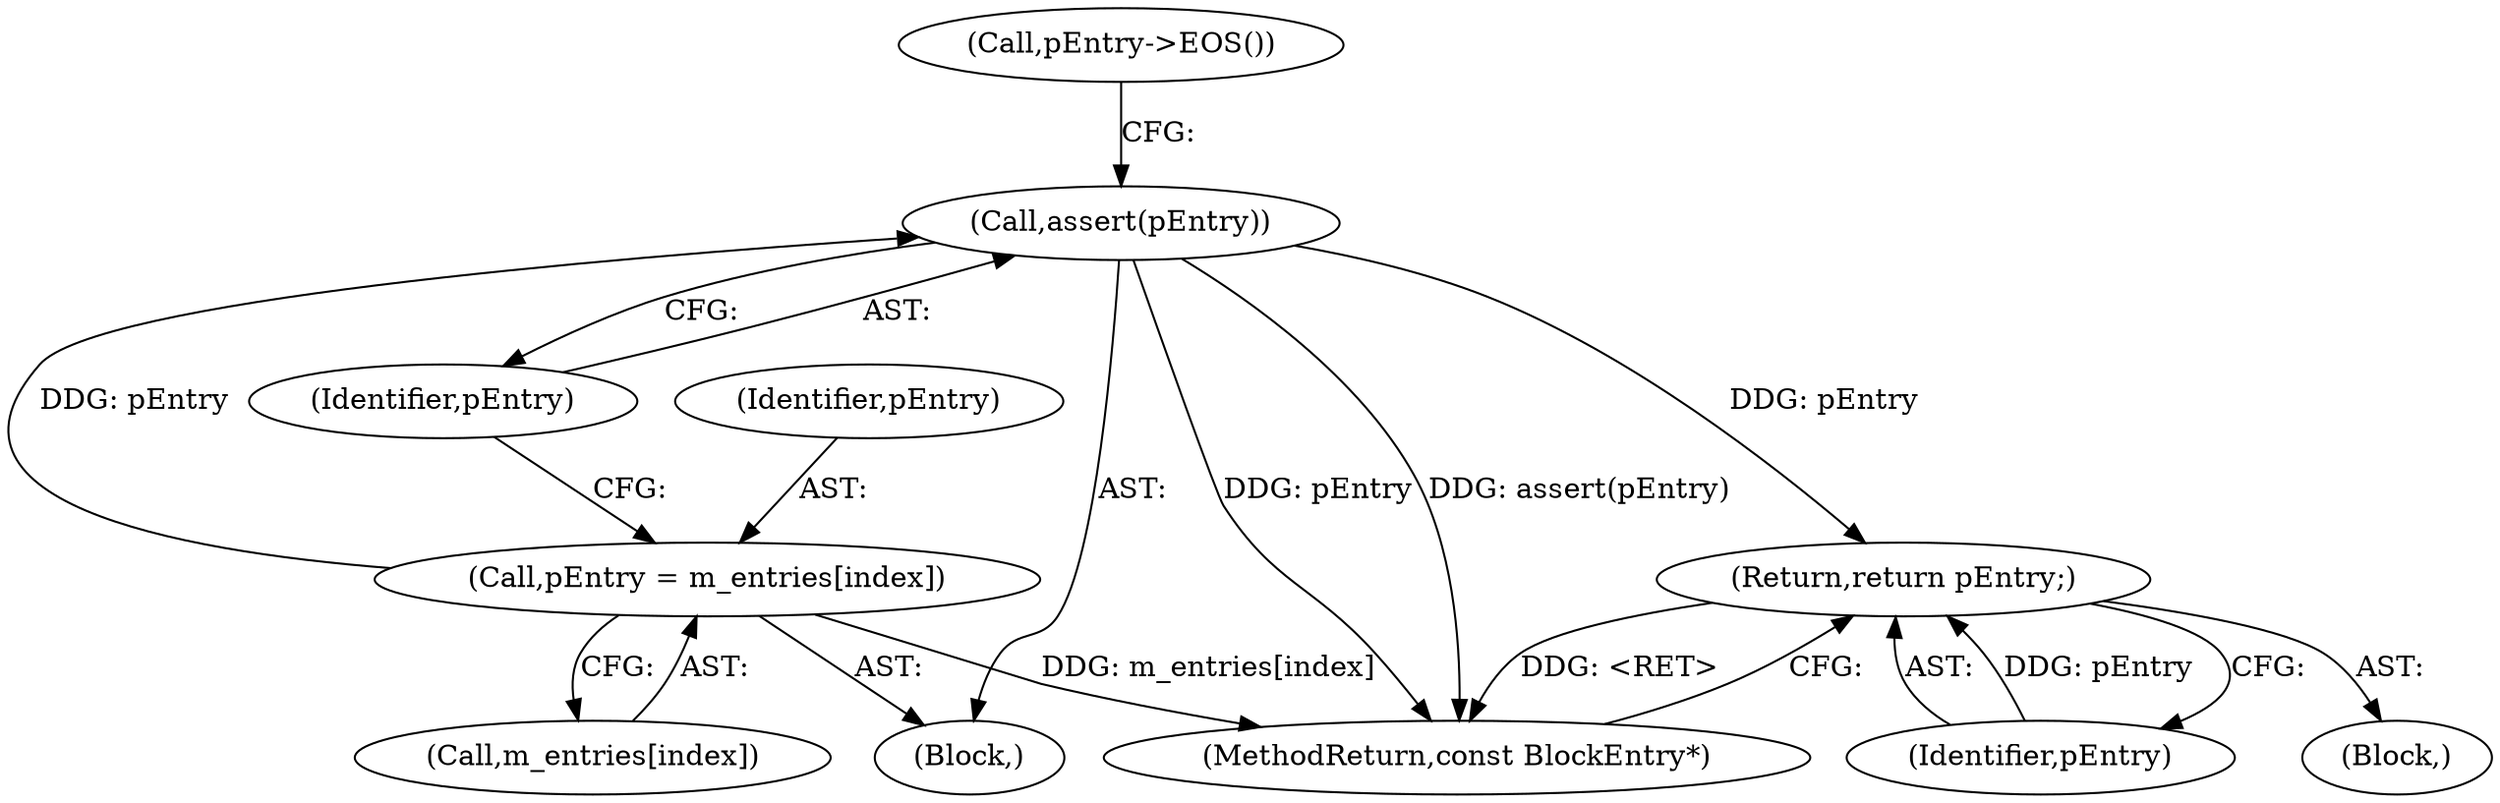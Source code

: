 digraph "0_Android_cc274e2abe8b2a6698a5c47d8aa4bb45f1f9538d_15@API" {
"1000167" [label="(Call,assert(pEntry))"];
"1000162" [label="(Call,pEntry = m_entries[index])"];
"1000189" [label="(Return,return pEntry;)"];
"1000167" [label="(Call,assert(pEntry))"];
"1000168" [label="(Identifier,pEntry)"];
"1000318" [label="(MethodReturn,const BlockEntry*)"];
"1000189" [label="(Return,return pEntry;)"];
"1000171" [label="(Call,pEntry->EOS())"];
"1000122" [label="(Block,)"];
"1000164" [label="(Call,m_entries[index])"];
"1000162" [label="(Call,pEntry = m_entries[index])"];
"1000163" [label="(Identifier,pEntry)"];
"1000190" [label="(Identifier,pEntry)"];
"1000188" [label="(Block,)"];
"1000167" -> "1000122"  [label="AST: "];
"1000167" -> "1000168"  [label="CFG: "];
"1000168" -> "1000167"  [label="AST: "];
"1000171" -> "1000167"  [label="CFG: "];
"1000167" -> "1000318"  [label="DDG: pEntry"];
"1000167" -> "1000318"  [label="DDG: assert(pEntry)"];
"1000162" -> "1000167"  [label="DDG: pEntry"];
"1000167" -> "1000189"  [label="DDG: pEntry"];
"1000162" -> "1000122"  [label="AST: "];
"1000162" -> "1000164"  [label="CFG: "];
"1000163" -> "1000162"  [label="AST: "];
"1000164" -> "1000162"  [label="AST: "];
"1000168" -> "1000162"  [label="CFG: "];
"1000162" -> "1000318"  [label="DDG: m_entries[index]"];
"1000189" -> "1000188"  [label="AST: "];
"1000189" -> "1000190"  [label="CFG: "];
"1000190" -> "1000189"  [label="AST: "];
"1000318" -> "1000189"  [label="CFG: "];
"1000189" -> "1000318"  [label="DDG: <RET>"];
"1000190" -> "1000189"  [label="DDG: pEntry"];
}
